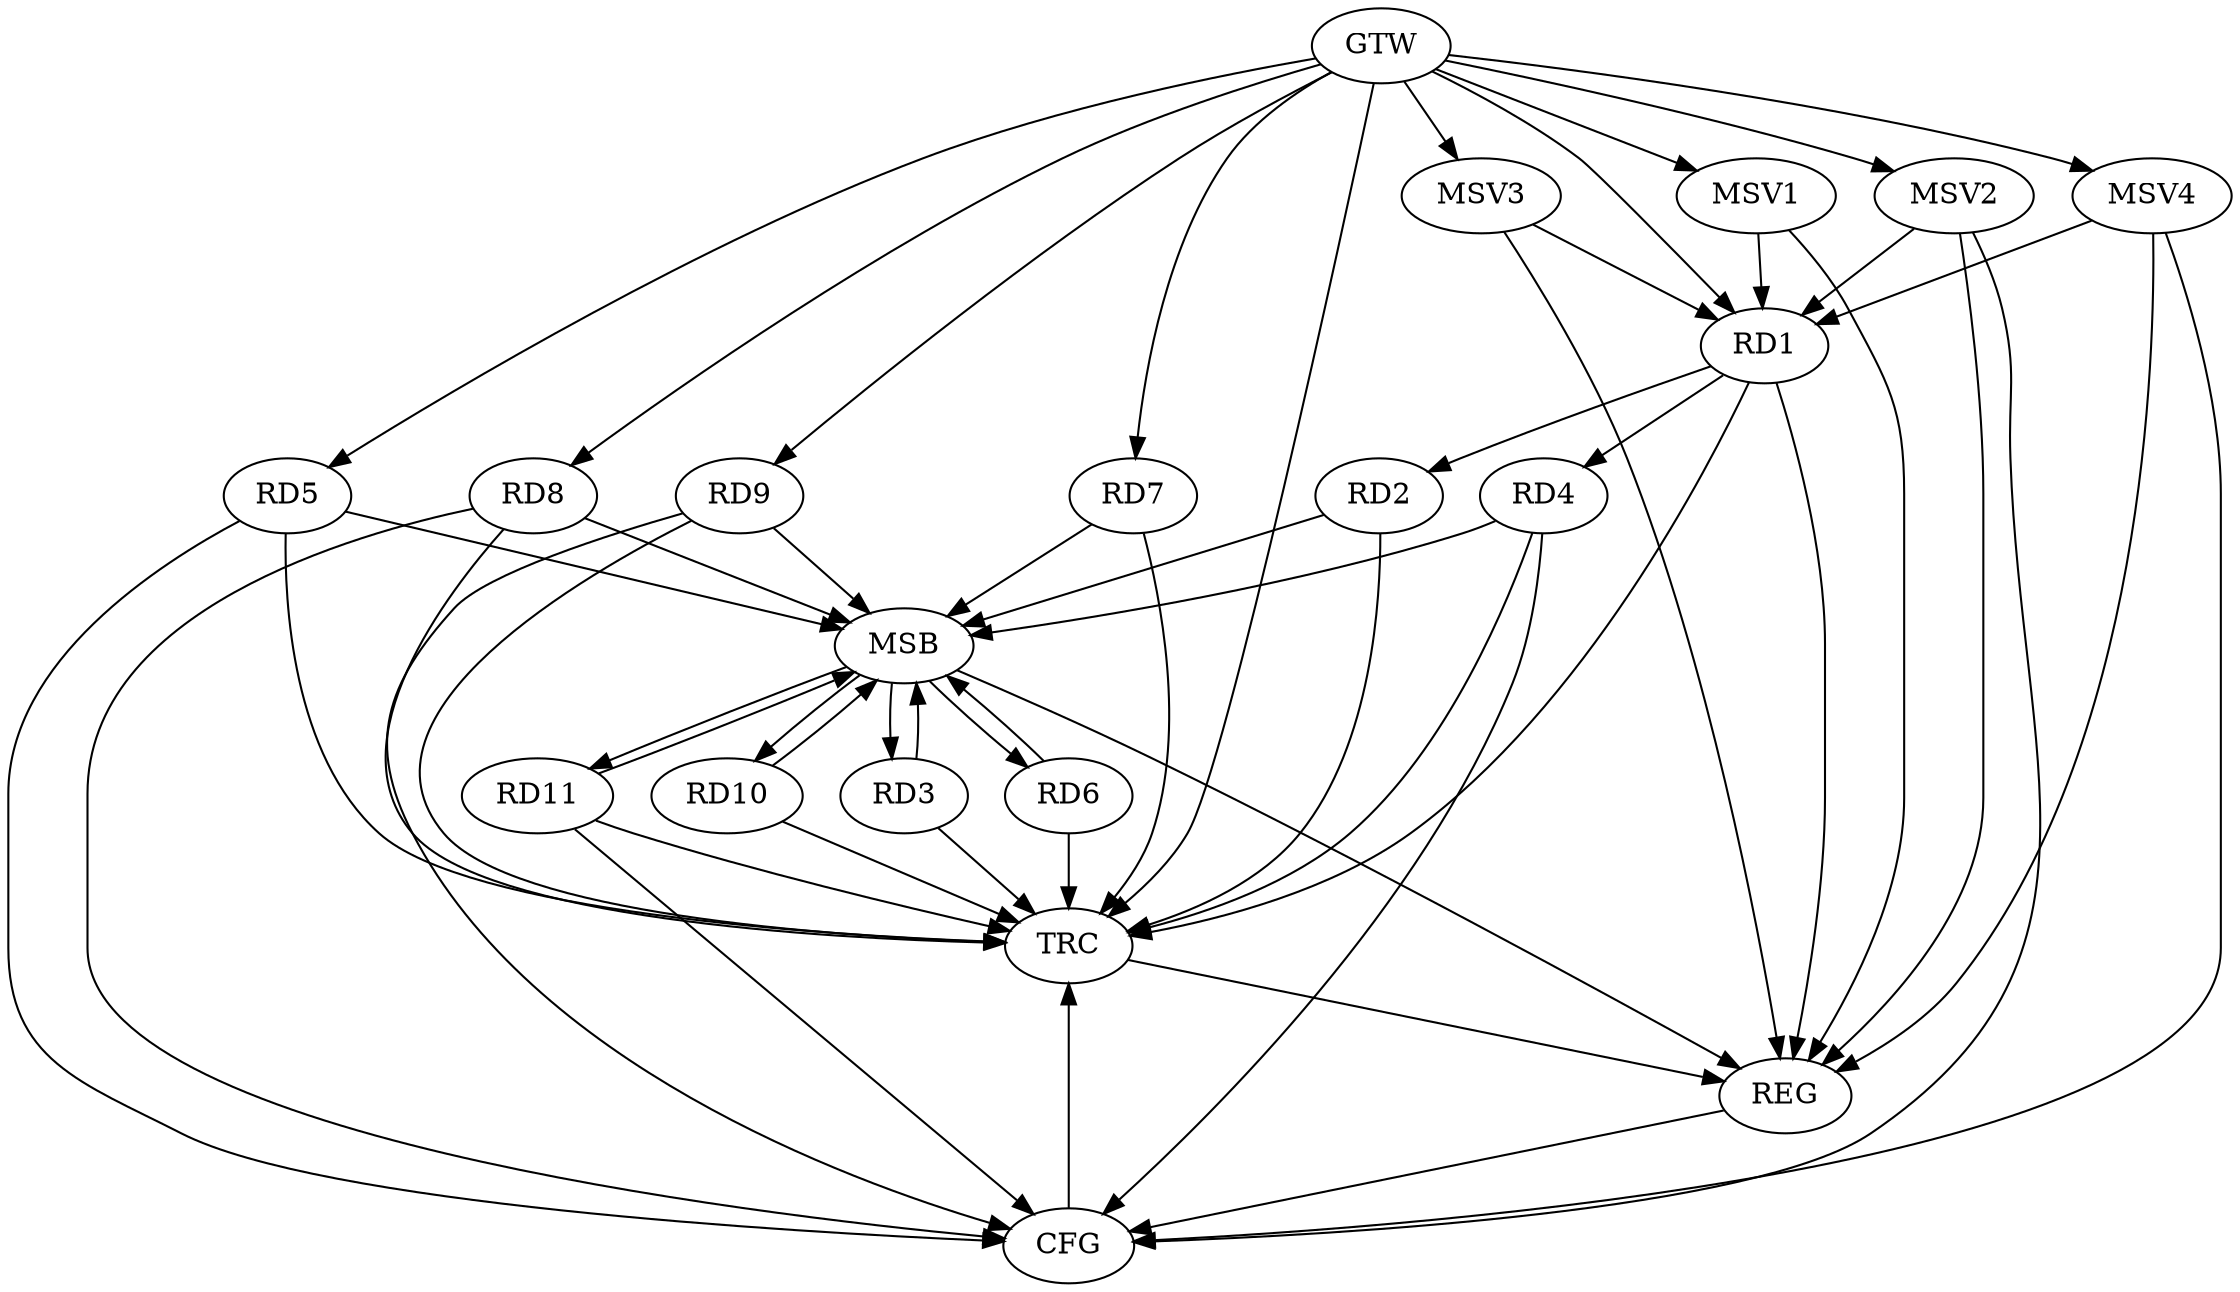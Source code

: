 strict digraph G {
  RD1 [ label="RD1" ];
  RD2 [ label="RD2" ];
  RD3 [ label="RD3" ];
  RD4 [ label="RD4" ];
  RD5 [ label="RD5" ];
  RD6 [ label="RD6" ];
  RD7 [ label="RD7" ];
  RD8 [ label="RD8" ];
  RD9 [ label="RD9" ];
  RD10 [ label="RD10" ];
  RD11 [ label="RD11" ];
  GTW [ label="GTW" ];
  REG [ label="REG" ];
  MSB [ label="MSB" ];
  CFG [ label="CFG" ];
  TRC [ label="TRC" ];
  MSV1 [ label="MSV1" ];
  MSV2 [ label="MSV2" ];
  MSV3 [ label="MSV3" ];
  MSV4 [ label="MSV4" ];
  RD1 -> RD2;
  RD1 -> RD4;
  GTW -> RD1;
  GTW -> RD5;
  GTW -> RD7;
  GTW -> RD8;
  GTW -> RD9;
  RD1 -> REG;
  RD2 -> MSB;
  MSB -> RD10;
  MSB -> REG;
  RD3 -> MSB;
  RD4 -> MSB;
  RD5 -> MSB;
  RD6 -> MSB;
  MSB -> RD3;
  RD7 -> MSB;
  MSB -> RD6;
  RD8 -> MSB;
  RD9 -> MSB;
  RD10 -> MSB;
  MSB -> RD11;
  RD11 -> MSB;
  RD4 -> CFG;
  RD5 -> CFG;
  RD9 -> CFG;
  RD11 -> CFG;
  RD8 -> CFG;
  REG -> CFG;
  RD1 -> TRC;
  RD2 -> TRC;
  RD3 -> TRC;
  RD4 -> TRC;
  RD5 -> TRC;
  RD6 -> TRC;
  RD7 -> TRC;
  RD8 -> TRC;
  RD9 -> TRC;
  RD10 -> TRC;
  RD11 -> TRC;
  GTW -> TRC;
  CFG -> TRC;
  TRC -> REG;
  MSV1 -> RD1;
  GTW -> MSV1;
  MSV1 -> REG;
  MSV2 -> RD1;
  GTW -> MSV2;
  MSV2 -> REG;
  MSV2 -> CFG;
  MSV3 -> RD1;
  GTW -> MSV3;
  MSV3 -> REG;
  MSV4 -> RD1;
  GTW -> MSV4;
  MSV4 -> REG;
  MSV4 -> CFG;
}

